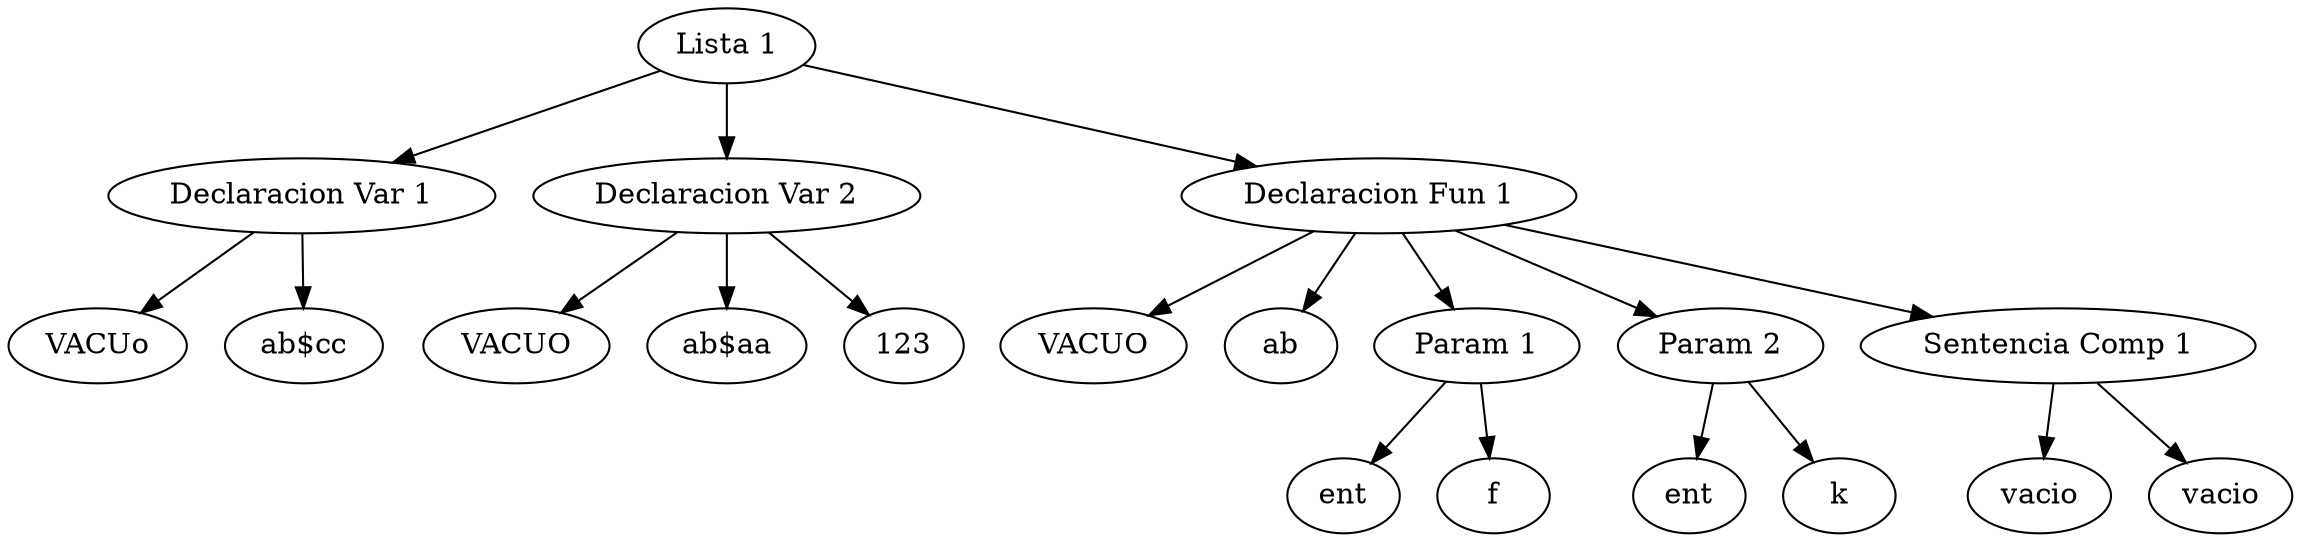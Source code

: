 digraph G {
	"Lista 1" -> "Declaracion Var 1"
	1 [label="VACUo"]
	"Declaracion Var 1" -> 1
	2 [label="ab$cc"]
	"Declaracion Var 1" -> 2
	"Lista 1" -> "Declaracion Var 2"
	3 [label="VACUO"]
	"Declaracion Var 2" -> 3
	4 [label="ab$aa"]
	"Declaracion Var 2" -> 4
	5 [label="123"]
	"Declaracion Var 2" -> 5
	"Lista 1" -> "Declaracion Fun 1"
	6 [label="VACUO"]
	"Declaracion Fun 1" -> 6
	7 [label="ab"]
	"Declaracion Fun 1" -> 7
	"Declaracion Fun 1" -> "Param 1"
	8 [label="ent"]
	"Param 1" -> 8
	9 [label="f"]
	"Param 1" -> 9
	"Declaracion Fun 1" -> "Param 2"
	10 [label="ent"]
	"Param 2" -> 10
	11 [label="k"]
	"Param 2" -> 11
	"Declaracion Fun 1" -> "Sentencia Comp 1"
	12 [label="vacio"]
	"Sentencia Comp 1" -> 12
	13 [label="vacio"]
	"Sentencia Comp 1" -> 13
}